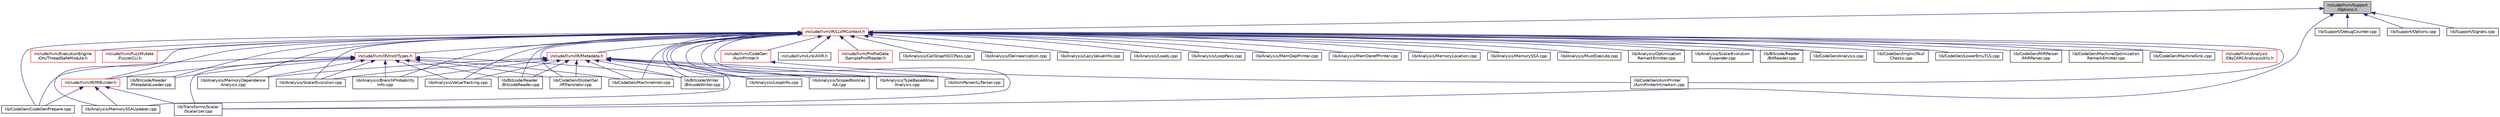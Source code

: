 digraph "include/llvm/Support/Options.h"
{
 // LATEX_PDF_SIZE
  bgcolor="transparent";
  edge [fontname="Helvetica",fontsize="10",labelfontname="Helvetica",labelfontsize="10"];
  node [fontname="Helvetica",fontsize="10",shape="box"];
  Node1 [label="include/llvm/Support\l/Options.h",height=0.2,width=0.4,color="black", fillcolor="grey75", style="filled", fontcolor="black",tooltip="This file declares helper objects for defining debug options that can be configured via the command l..."];
  Node1 -> Node2 [dir="back",color="midnightblue",fontsize="10",style="solid",fontname="Helvetica"];
  Node2 [label="include/llvm/IR/LLVMContext.h",height=0.2,width=0.4,color="red",URL="$LLVMContext_8h.html",tooltip=" "];
  Node2 -> Node3 [dir="back",color="midnightblue",fontsize="10",style="solid",fontname="Helvetica"];
  Node3 [label="include/llvm/Analysis\l/ObjCARCAnalysisUtils.h",height=0.2,width=0.4,color="red",URL="$ObjCARCAnalysisUtils_8h.html",tooltip="This file defines common analysis utilities used by the ObjC ARC Optimizer."];
  Node2 -> Node16 [dir="back",color="midnightblue",fontsize="10",style="solid",fontname="Helvetica"];
  Node16 [label="include/llvm/CodeGen\l/AsmPrinter.h",height=0.2,width=0.4,color="red",URL="$AsmPrinter_8h.html",tooltip=" "];
  Node16 -> Node22 [dir="back",color="midnightblue",fontsize="10",style="solid",fontname="Helvetica"];
  Node22 [label="lib/CodeGen/AsmPrinter\l/AsmPrinterInlineAsm.cpp",height=0.2,width=0.4,color="black",URL="$AsmPrinterInlineAsm_8cpp.html",tooltip=" "];
  Node2 -> Node99 [dir="back",color="midnightblue",fontsize="10",style="solid",fontname="Helvetica"];
  Node99 [label="include/llvm/ExecutionEngine\l/Orc/ThreadSafeModule.h",height=0.2,width=0.4,color="red",URL="$ThreadSafeModule_8h.html",tooltip=" "];
  Node2 -> Node121 [dir="back",color="midnightblue",fontsize="10",style="solid",fontname="Helvetica"];
  Node121 [label="include/llvm/FuzzMutate\l/FuzzerCLI.h",height=0.2,width=0.4,color="red",URL="$FuzzerCLI_8h.html",tooltip=" "];
  Node2 -> Node123 [dir="back",color="midnightblue",fontsize="10",style="solid",fontname="Helvetica"];
  Node123 [label="include/llvm/IR/IRBuilder.h",height=0.2,width=0.4,color="red",URL="$IRBuilder_8h.html",tooltip=" "];
  Node123 -> Node836 [dir="back",color="midnightblue",fontsize="10",style="solid",fontname="Helvetica"];
  Node836 [label="lib/Analysis/MemorySSAUpdater.cpp",height=0.2,width=0.4,color="black",URL="$MemorySSAUpdater_8cpp.html",tooltip=" "];
  Node123 -> Node179 [dir="back",color="midnightblue",fontsize="10",style="solid",fontname="Helvetica"];
  Node179 [label="lib/CodeGen/CodeGenPrepare.cpp",height=0.2,width=0.4,color="black",URL="$CodeGenPrepare_8cpp.html",tooltip=" "];
  Node123 -> Node250 [dir="back",color="midnightblue",fontsize="10",style="solid",fontname="Helvetica"];
  Node250 [label="lib/Transforms/Scalar\l/Scalarizer.cpp",height=0.2,width=0.4,color="black",URL="$Scalarizer_8cpp.html",tooltip=" "];
  Node2 -> Node917 [dir="back",color="midnightblue",fontsize="10",style="solid",fontname="Helvetica"];
  Node917 [label="include/llvm/IR/InstrTypes.h",height=0.2,width=0.4,color="red",URL="$InstrTypes_8h.html",tooltip=" "];
  Node917 -> Node123 [dir="back",color="midnightblue",fontsize="10",style="solid",fontname="Helvetica"];
  Node917 -> Node1124 [dir="back",color="midnightblue",fontsize="10",style="solid",fontname="Helvetica"];
  Node1124 [label="lib/Analysis/BranchProbability\lInfo.cpp",height=0.2,width=0.4,color="black",URL="$BranchProbabilityInfo_8cpp.html",tooltip=" "];
  Node917 -> Node178 [dir="back",color="midnightblue",fontsize="10",style="solid",fontname="Helvetica"];
  Node178 [label="lib/Analysis/MemoryDependence\lAnalysis.cpp",height=0.2,width=0.4,color="black",URL="$MemoryDependenceAnalysis_8cpp.html",tooltip=" "];
  Node917 -> Node996 [dir="back",color="midnightblue",fontsize="10",style="solid",fontname="Helvetica"];
  Node996 [label="lib/Analysis/ScalarEvolution.cpp",height=0.2,width=0.4,color="black",URL="$ScalarEvolution_8cpp.html",tooltip=" "];
  Node917 -> Node1232 [dir="back",color="midnightblue",fontsize="10",style="solid",fontname="Helvetica"];
  Node1232 [label="lib/Analysis/ValueTracking.cpp",height=0.2,width=0.4,color="black",URL="$ValueTracking_8cpp.html",tooltip=" "];
  Node917 -> Node1577 [dir="back",color="midnightblue",fontsize="10",style="solid",fontname="Helvetica"];
  Node1577 [label="lib/Bitcode/Reader\l/BitcodeReader.cpp",height=0.2,width=0.4,color="black",URL="$BitcodeReader_8cpp.html",tooltip=" "];
  Node917 -> Node1632 [dir="back",color="midnightblue",fontsize="10",style="solid",fontname="Helvetica"];
  Node1632 [label="lib/Bitcode/Reader\l/MetadataLoader.cpp",height=0.2,width=0.4,color="black",URL="$MetadataLoader_8cpp.html",tooltip=" "];
  Node917 -> Node1578 [dir="back",color="midnightblue",fontsize="10",style="solid",fontname="Helvetica"];
  Node1578 [label="lib/Bitcode/Writer\l/BitcodeWriter.cpp",height=0.2,width=0.4,color="black",URL="$BitcodeWriter_8cpp.html",tooltip=" "];
  Node917 -> Node179 [dir="back",color="midnightblue",fontsize="10",style="solid",fontname="Helvetica"];
  Node917 -> Node349 [dir="back",color="midnightblue",fontsize="10",style="solid",fontname="Helvetica"];
  Node349 [label="lib/CodeGen/GlobalISel\l/IRTranslator.cpp",height=0.2,width=0.4,color="black",URL="$IRTranslator_8cpp.html",tooltip="This file implements the IRTranslator class."];
  Node917 -> Node1058 [dir="back",color="midnightblue",fontsize="10",style="solid",fontname="Helvetica"];
  Node1058 [label="lib/CodeGen/MachineInstr.cpp",height=0.2,width=0.4,color="black",URL="$MachineInstr_8cpp.html",tooltip=" "];
  Node917 -> Node250 [dir="back",color="midnightblue",fontsize="10",style="solid",fontname="Helvetica"];
  Node2 -> Node1679 [dir="back",color="midnightblue",fontsize="10",style="solid",fontname="Helvetica"];
  Node1679 [label="include/llvm/IR/Metadata.h",height=0.2,width=0.4,color="red",URL="$Metadata_8h.html",tooltip="This file contains the declarations for metadata subclasses."];
  Node1679 -> Node1124 [dir="back",color="midnightblue",fontsize="10",style="solid",fontname="Helvetica"];
  Node1679 -> Node169 [dir="back",color="midnightblue",fontsize="10",style="solid",fontname="Helvetica"];
  Node169 [label="lib/Analysis/LoopInfo.cpp",height=0.2,width=0.4,color="black",URL="$LoopInfo_8cpp.html",tooltip=" "];
  Node1679 -> Node178 [dir="back",color="midnightblue",fontsize="10",style="solid",fontname="Helvetica"];
  Node1679 -> Node836 [dir="back",color="midnightblue",fontsize="10",style="solid",fontname="Helvetica"];
  Node1679 -> Node996 [dir="back",color="midnightblue",fontsize="10",style="solid",fontname="Helvetica"];
  Node1679 -> Node1025 [dir="back",color="midnightblue",fontsize="10",style="solid",fontname="Helvetica"];
  Node1025 [label="lib/Analysis/ScopedNoAlias\lAA.cpp",height=0.2,width=0.4,color="black",URL="$ScopedNoAliasAA_8cpp.html",tooltip=" "];
  Node1679 -> Node1028 [dir="back",color="midnightblue",fontsize="10",style="solid",fontname="Helvetica"];
  Node1028 [label="lib/Analysis/TypeBasedAlias\lAnalysis.cpp",height=0.2,width=0.4,color="black",URL="$TypeBasedAliasAnalysis_8cpp.html",tooltip=" "];
  Node1679 -> Node1232 [dir="back",color="midnightblue",fontsize="10",style="solid",fontname="Helvetica"];
  Node1679 -> Node1656 [dir="back",color="midnightblue",fontsize="10",style="solid",fontname="Helvetica"];
  Node1656 [label="lib/AsmParser/LLParser.cpp",height=0.2,width=0.4,color="black",URL="$LLParser_8cpp.html",tooltip=" "];
  Node1679 -> Node1577 [dir="back",color="midnightblue",fontsize="10",style="solid",fontname="Helvetica"];
  Node1679 -> Node1578 [dir="back",color="midnightblue",fontsize="10",style="solid",fontname="Helvetica"];
  Node1679 -> Node349 [dir="back",color="midnightblue",fontsize="10",style="solid",fontname="Helvetica"];
  Node1679 -> Node1058 [dir="back",color="midnightblue",fontsize="10",style="solid",fontname="Helvetica"];
  Node2 -> Node1652 [dir="back",color="midnightblue",fontsize="10",style="solid",fontname="Helvetica"];
  Node1652 [label="include/llvm/LinkAllIR.h",height=0.2,width=0.4,color="black",URL="$LinkAllIR_8h.html",tooltip=" "];
  Node2 -> Node1871 [dir="back",color="midnightblue",fontsize="10",style="solid",fontname="Helvetica"];
  Node1871 [label="include/llvm/ProfileData\l/SampleProfReader.h",height=0.2,width=0.4,color="red",URL="$SampleProfReader_8h.html",tooltip=" "];
  Node2 -> Node1124 [dir="back",color="midnightblue",fontsize="10",style="solid",fontname="Helvetica"];
  Node2 -> Node978 [dir="back",color="midnightblue",fontsize="10",style="solid",fontname="Helvetica"];
  Node978 [label="lib/Analysis/CallGraphSCCPass.cpp",height=0.2,width=0.4,color="black",URL="$CallGraphSCCPass_8cpp.html",tooltip=" "];
  Node2 -> Node994 [dir="back",color="midnightblue",fontsize="10",style="solid",fontname="Helvetica"];
  Node994 [label="lib/Analysis/Delinearization.cpp",height=0.2,width=0.4,color="black",URL="$Delinearization_8cpp.html",tooltip=" "];
  Node2 -> Node1276 [dir="back",color="midnightblue",fontsize="10",style="solid",fontname="Helvetica"];
  Node1276 [label="lib/Analysis/LazyValueInfo.cpp",height=0.2,width=0.4,color="black",URL="$LazyValueInfo_8cpp.html",tooltip=" "];
  Node2 -> Node1313 [dir="back",color="midnightblue",fontsize="10",style="solid",fontname="Helvetica"];
  Node1313 [label="lib/Analysis/Loads.cpp",height=0.2,width=0.4,color="black",URL="$Loads_8cpp.html",tooltip=" "];
  Node2 -> Node169 [dir="back",color="midnightblue",fontsize="10",style="solid",fontname="Helvetica"];
  Node2 -> Node950 [dir="back",color="midnightblue",fontsize="10",style="solid",fontname="Helvetica"];
  Node950 [label="lib/Analysis/LoopPass.cpp",height=0.2,width=0.4,color="black",URL="$LoopPass_8cpp.html",tooltip=" "];
  Node2 -> Node1288 [dir="back",color="midnightblue",fontsize="10",style="solid",fontname="Helvetica"];
  Node1288 [label="lib/Analysis/MemDepPrinter.cpp",height=0.2,width=0.4,color="black",URL="$MemDepPrinter_8cpp.html",tooltip=" "];
  Node2 -> Node1314 [dir="back",color="midnightblue",fontsize="10",style="solid",fontname="Helvetica"];
  Node1314 [label="lib/Analysis/MemDerefPrinter.cpp",height=0.2,width=0.4,color="black",URL="$MemDerefPrinter_8cpp.html",tooltip=" "];
  Node2 -> Node178 [dir="back",color="midnightblue",fontsize="10",style="solid",fontname="Helvetica"];
  Node2 -> Node1554 [dir="back",color="midnightblue",fontsize="10",style="solid",fontname="Helvetica"];
  Node1554 [label="lib/Analysis/MemoryLocation.cpp",height=0.2,width=0.4,color="black",URL="$MemoryLocation_8cpp.html",tooltip=" "];
  Node2 -> Node1240 [dir="back",color="midnightblue",fontsize="10",style="solid",fontname="Helvetica"];
  Node1240 [label="lib/Analysis/MemorySSA.cpp",height=0.2,width=0.4,color="black",URL="$MemorySSA_8cpp.html",tooltip=" "];
  Node2 -> Node836 [dir="back",color="midnightblue",fontsize="10",style="solid",fontname="Helvetica"];
  Node2 -> Node1152 [dir="back",color="midnightblue",fontsize="10",style="solid",fontname="Helvetica"];
  Node1152 [label="lib/Analysis/MustExecute.cpp",height=0.2,width=0.4,color="black",URL="$MustExecute_8cpp.html",tooltip=" "];
  Node2 -> Node1120 [dir="back",color="midnightblue",fontsize="10",style="solid",fontname="Helvetica"];
  Node1120 [label="lib/Analysis/Optimization\lRemarkEmitter.cpp",height=0.2,width=0.4,color="black",URL="$OptimizationRemarkEmitter_8cpp.html",tooltip=" "];
  Node2 -> Node996 [dir="back",color="midnightblue",fontsize="10",style="solid",fontname="Helvetica"];
  Node2 -> Node195 [dir="back",color="midnightblue",fontsize="10",style="solid",fontname="Helvetica"];
  Node195 [label="lib/Analysis/ScalarEvolution\lExpander.cpp",height=0.2,width=0.4,color="black",URL="$ScalarEvolutionExpander_8cpp.html",tooltip=" "];
  Node2 -> Node1025 [dir="back",color="midnightblue",fontsize="10",style="solid",fontname="Helvetica"];
  Node2 -> Node1028 [dir="back",color="midnightblue",fontsize="10",style="solid",fontname="Helvetica"];
  Node2 -> Node1232 [dir="back",color="midnightblue",fontsize="10",style="solid",fontname="Helvetica"];
  Node2 -> Node1656 [dir="back",color="midnightblue",fontsize="10",style="solid",fontname="Helvetica"];
  Node2 -> Node1746 [dir="back",color="midnightblue",fontsize="10",style="solid",fontname="Helvetica"];
  Node1746 [label="lib/Bitcode/Reader\l/BitReader.cpp",height=0.2,width=0.4,color="black",URL="$BitReader_8cpp.html",tooltip=" "];
  Node2 -> Node1577 [dir="back",color="midnightblue",fontsize="10",style="solid",fontname="Helvetica"];
  Node2 -> Node1632 [dir="back",color="midnightblue",fontsize="10",style="solid",fontname="Helvetica"];
  Node2 -> Node1578 [dir="back",color="midnightblue",fontsize="10",style="solid",fontname="Helvetica"];
  Node2 -> Node353 [dir="back",color="midnightblue",fontsize="10",style="solid",fontname="Helvetica"];
  Node353 [label="lib/CodeGen/Analysis.cpp",height=0.2,width=0.4,color="black",URL="$CodeGen_2Analysis_8cpp.html",tooltip=" "];
  Node2 -> Node22 [dir="back",color="midnightblue",fontsize="10",style="solid",fontname="Helvetica"];
  Node2 -> Node179 [dir="back",color="midnightblue",fontsize="10",style="solid",fontname="Helvetica"];
  Node2 -> Node349 [dir="back",color="midnightblue",fontsize="10",style="solid",fontname="Helvetica"];
  Node2 -> Node1052 [dir="back",color="midnightblue",fontsize="10",style="solid",fontname="Helvetica"];
  Node1052 [label="lib/CodeGen/ImplicitNull\lChecks.cpp",height=0.2,width=0.4,color="black",URL="$ImplicitNullChecks_8cpp.html",tooltip=" "];
  Node2 -> Node367 [dir="back",color="midnightblue",fontsize="10",style="solid",fontname="Helvetica"];
  Node367 [label="lib/CodeGen/LowerEmuTLS.cpp",height=0.2,width=0.4,color="black",URL="$LowerEmuTLS_8cpp.html",tooltip=" "];
  Node2 -> Node1431 [dir="back",color="midnightblue",fontsize="10",style="solid",fontname="Helvetica"];
  Node1431 [label="lib/CodeGen/MIRParser\l/MIRParser.cpp",height=0.2,width=0.4,color="black",URL="$MIRParser_8cpp.html",tooltip=" "];
  Node2 -> Node1058 [dir="back",color="midnightblue",fontsize="10",style="solid",fontname="Helvetica"];
  Node2 -> Node1168 [dir="back",color="midnightblue",fontsize="10",style="solid",fontname="Helvetica"];
  Node1168 [label="lib/CodeGen/MachineOptimization\lRemarkEmitter.cpp",height=0.2,width=0.4,color="black",URL="$MachineOptimizationRemarkEmitter_8cpp.html",tooltip="===- MachineOptimizationRemarkEmitter.cpp - Opt Diagnostic -*- C++ -*—===//"];
  Node2 -> Node1184 [dir="back",color="midnightblue",fontsize="10",style="solid",fontname="Helvetica"];
  Node1184 [label="lib/CodeGen/MachineSink.cpp",height=0.2,width=0.4,color="black",URL="$MachineSink_8cpp.html",tooltip=" "];
  Node2 -> Node250 [dir="back",color="midnightblue",fontsize="10",style="solid",fontname="Helvetica"];
  Node1 -> Node1957 [dir="back",color="midnightblue",fontsize="10",style="solid",fontname="Helvetica"];
  Node1957 [label="lib/Support/DebugCounter.cpp",height=0.2,width=0.4,color="black",URL="$DebugCounter_8cpp.html",tooltip=" "];
  Node1 -> Node1958 [dir="back",color="midnightblue",fontsize="10",style="solid",fontname="Helvetica"];
  Node1958 [label="lib/Support/Options.cpp",height=0.2,width=0.4,color="black",URL="$Options_8cpp.html",tooltip=" "];
  Node1 -> Node1959 [dir="back",color="midnightblue",fontsize="10",style="solid",fontname="Helvetica"];
  Node1959 [label="lib/Support/Signals.cpp",height=0.2,width=0.4,color="black",URL="$Signals_8cpp.html",tooltip=" "];
  Node1 -> Node250 [dir="back",color="midnightblue",fontsize="10",style="solid",fontname="Helvetica"];
}
